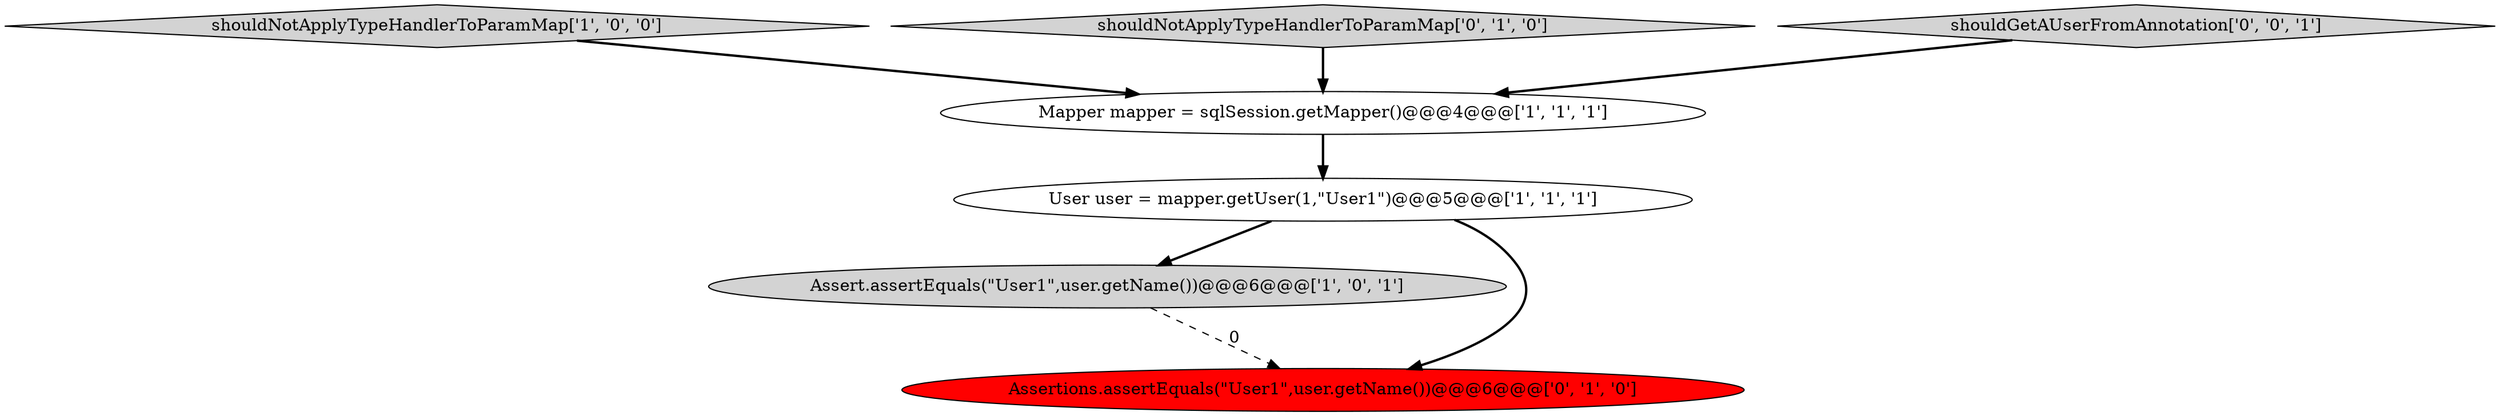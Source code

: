 digraph {
0 [style = filled, label = "shouldNotApplyTypeHandlerToParamMap['1', '0', '0']", fillcolor = lightgray, shape = diamond image = "AAA0AAABBB1BBB"];
1 [style = filled, label = "Assert.assertEquals(\"User1\",user.getName())@@@6@@@['1', '0', '1']", fillcolor = lightgray, shape = ellipse image = "AAA0AAABBB1BBB"];
2 [style = filled, label = "User user = mapper.getUser(1,\"User1\")@@@5@@@['1', '1', '1']", fillcolor = white, shape = ellipse image = "AAA0AAABBB1BBB"];
5 [style = filled, label = "shouldNotApplyTypeHandlerToParamMap['0', '1', '0']", fillcolor = lightgray, shape = diamond image = "AAA0AAABBB2BBB"];
6 [style = filled, label = "shouldGetAUserFromAnnotation['0', '0', '1']", fillcolor = lightgray, shape = diamond image = "AAA0AAABBB3BBB"];
3 [style = filled, label = "Mapper mapper = sqlSession.getMapper()@@@4@@@['1', '1', '1']", fillcolor = white, shape = ellipse image = "AAA0AAABBB1BBB"];
4 [style = filled, label = "Assertions.assertEquals(\"User1\",user.getName())@@@6@@@['0', '1', '0']", fillcolor = red, shape = ellipse image = "AAA1AAABBB2BBB"];
5->3 [style = bold, label=""];
0->3 [style = bold, label=""];
6->3 [style = bold, label=""];
1->4 [style = dashed, label="0"];
3->2 [style = bold, label=""];
2->4 [style = bold, label=""];
2->1 [style = bold, label=""];
}
